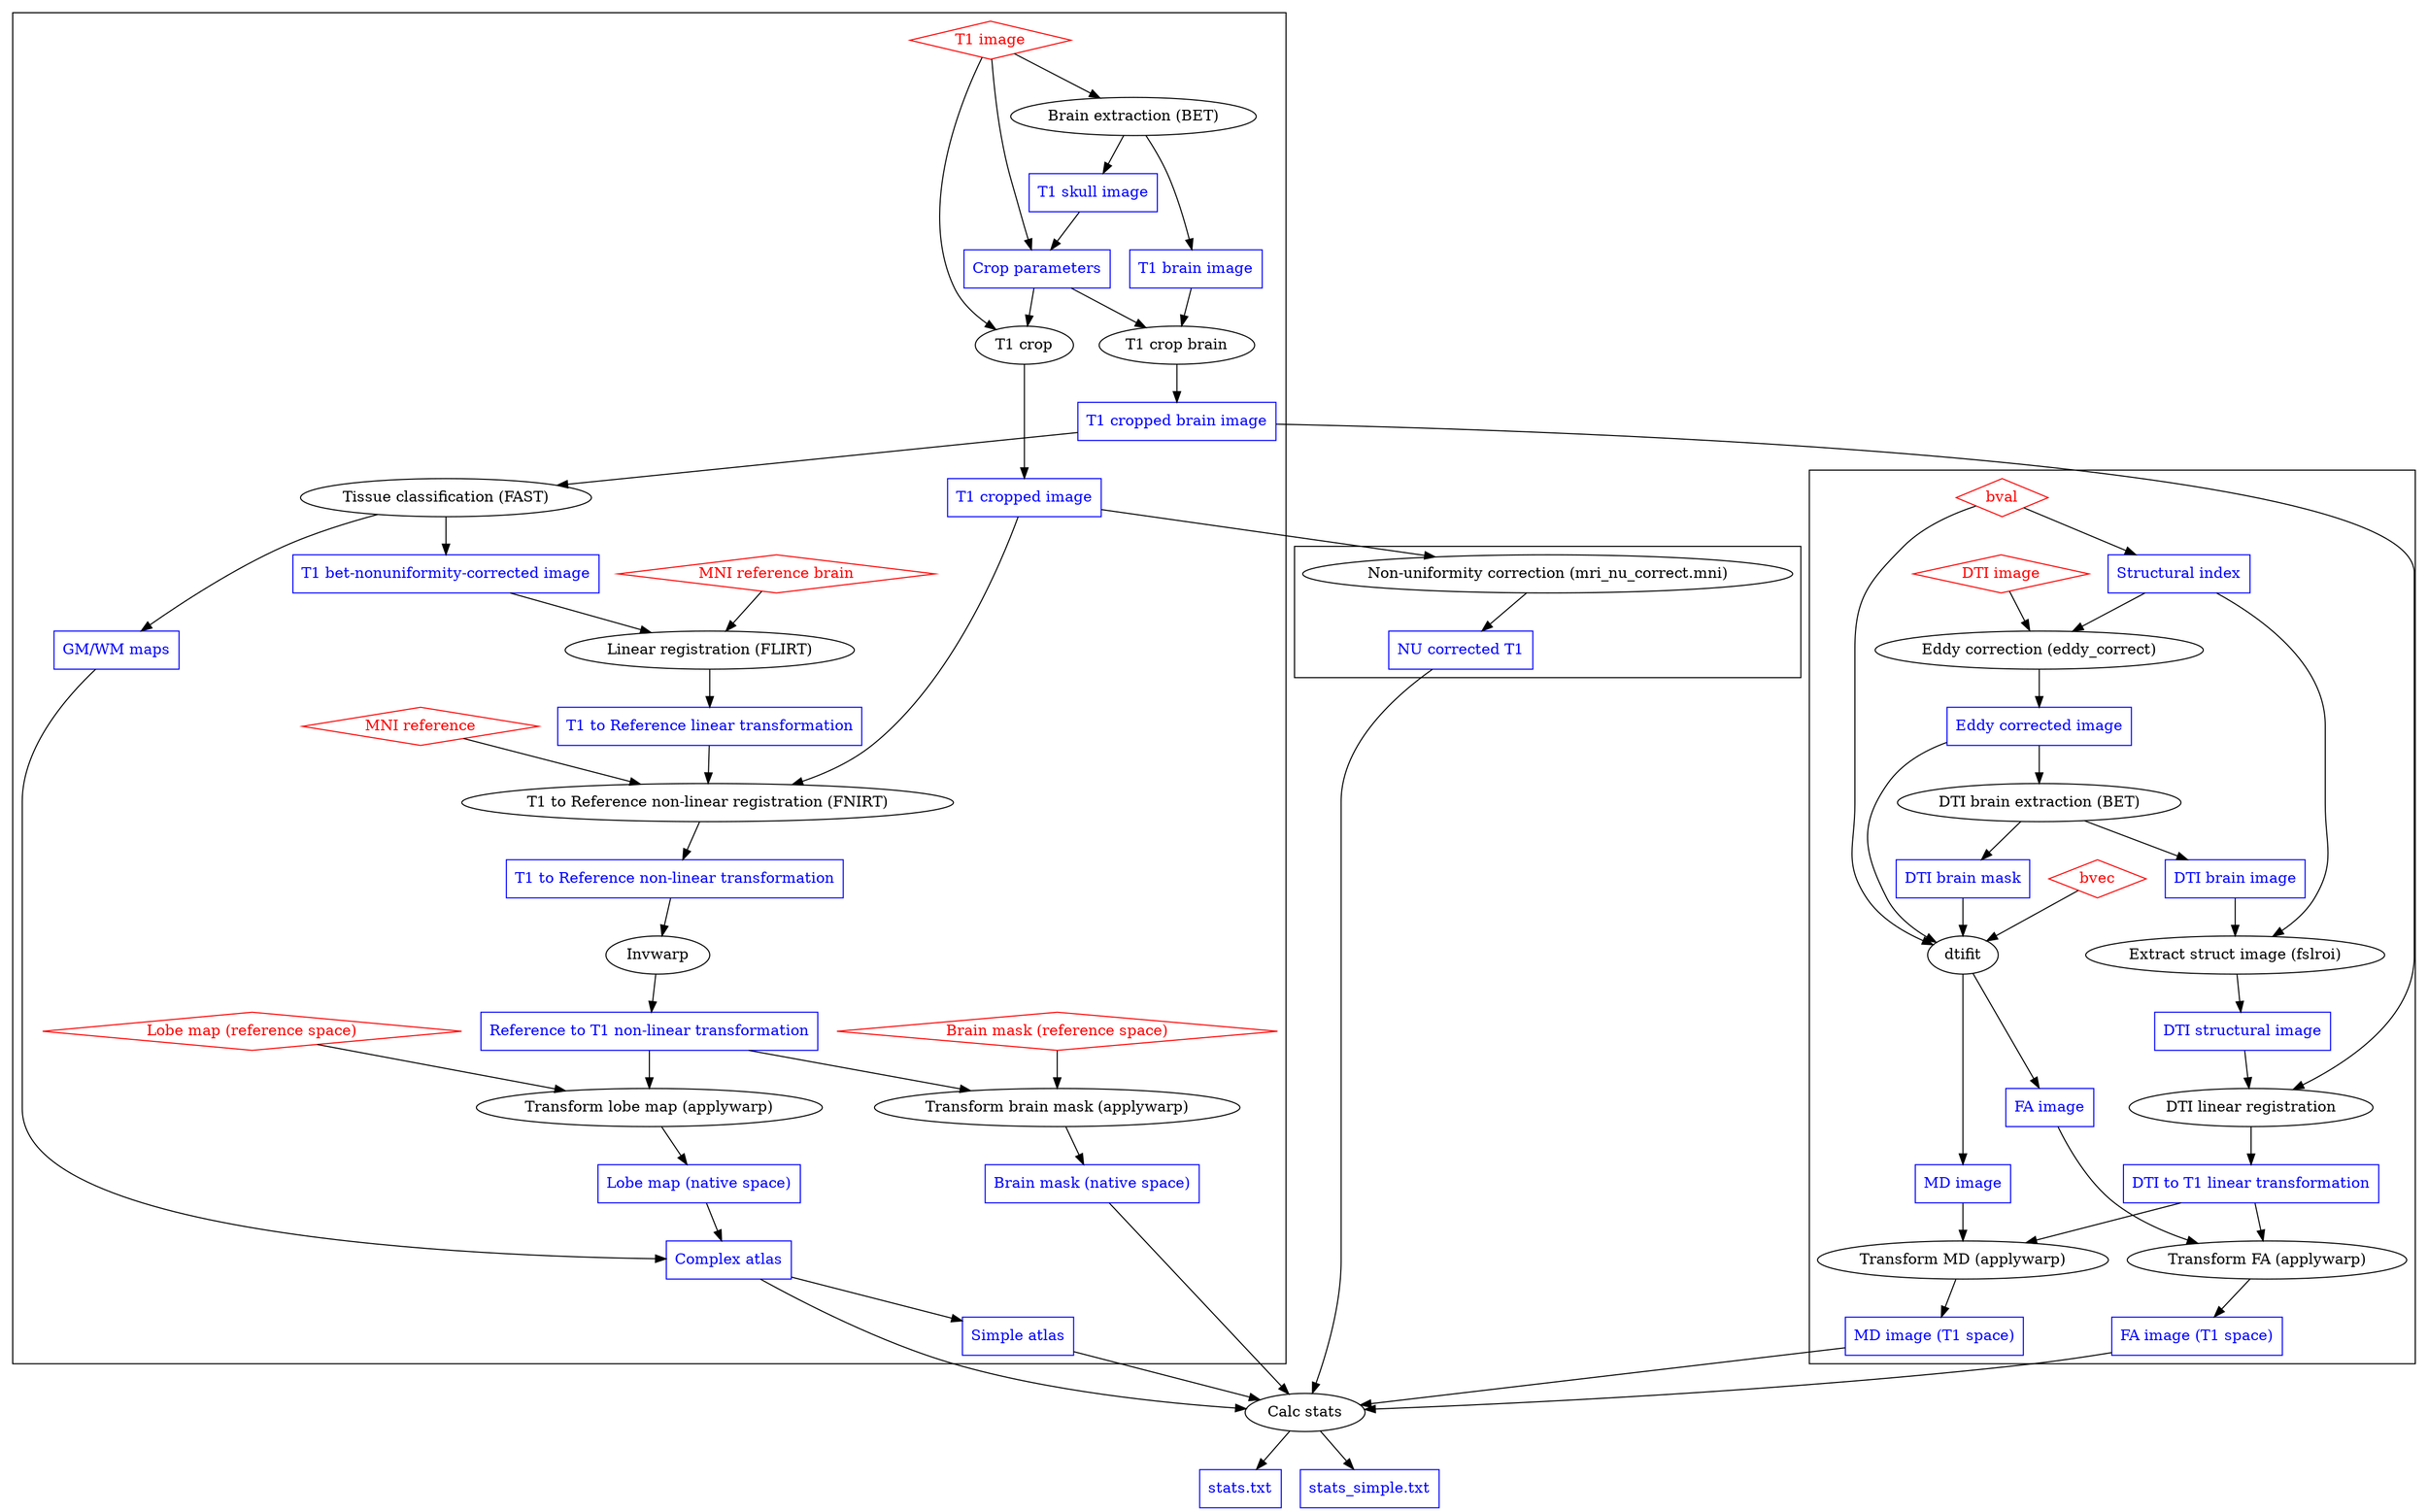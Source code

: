 strict digraph Pipeline {
subgraph Inputs {
node [shape=diamond, color=red, fontcolor=red]
"T1 image"
"MNI reference"
"MNI reference brain"
"Lobe map (reference space)"
"Brain mask (reference space)"
"DTI image"
"bvec"
"bval"
}
subgraph Outputs {
node[shape=rect, color=blue, fontcolor=blue];
"T1 brain image" 
"T1 cropped brain image" 
"T1 cropped image"
"T1 skull image"
"GM/WM maps"
"T1 bet-nonuniformity-corrected image"
"Crop parameters"
"T1 to Reference linear transformation"
"T1 to Reference non-linear transformation"
"Reference to T1 non-linear transformation"
"Lobe map (native space)"
"Brain mask (native space)"
"NU corrected T1"
"Eddy corrected image"
"DTI brain mask"
"FA image"
"MD image"
"FA image (T1 space)"
"MD image (T1 space)"
"DTI to T1 linear transformation"
"stats.txt"
"stats_simple.txt"
"Complex atlas"
"Simple atlas"
"Structural index"
"DTI brain image"
"DTI structural image"
}
subgraph clustermaps{
"T1 image" -> "Brain extraction (BET)" -> "T1 brain image"
"Brain extraction (BET)" -> "T1 skull image"
"T1 skull image" -> "Crop parameters"
"T1 image" -> "Crop parameters"
{"T1 image", "Crop parameters"} -> "T1 crop" -> "T1 cropped image"
{"T1 brain image", "Crop parameters"} -> "T1 crop brain" -> "T1 cropped brain image"
"T1 cropped brain image" -> "Tissue classification (FAST)"
"Tissue classification (FAST)" -> {"GM/WM maps", "T1 bet-nonuniformity-corrected image"}
{"T1 bet-nonuniformity-corrected image", "MNI reference brain"} -> "Linear registration (FLIRT)" -> "T1 to Reference linear transformation"
{"T1 to Reference linear transformation", "T1 cropped image", "MNI reference"} -> "T1 to Reference non-linear registration (FNIRT)" -> "T1 to Reference non-linear transformation"
{"T1 to Reference non-linear transformation" -> Invwarp -> "Reference to T1 non-linear transformation"}
{"Lobe map (reference space)", "Reference to T1 non-linear transformation"} -> "Transform lobe map (applywarp)" -> "Lobe map (native space)"
{"Brain mask (reference space)", "Reference to T1 non-linear transformation"} -> "Transform brain mask (applywarp)" -> "Brain mask (native space)"
{"Lobe map (native space)", "GM/WM maps"} -> "Complex atlas"
"Complex atlas" -> "Simple atlas"
}

subgraph "clusterT1 data" {
"T1 cropped image" -> "Non-uniformity correction (mri_nu_correct.mni)" -> "NU corrected T1"
}

subgraph "clusterDTI" {
bval -> "Structural index"
{"DTI image", "Structural index"} -> "Eddy correction (eddy_correct)" -> "Eddy corrected image"
"Eddy corrected image" -> "DTI brain extraction (BET)" -> {"DTI brain mask", "DTI brain image"}
{"Eddy corrected image", "bvec", "bval", "DTI brain mask"} -> dtifit -> {"FA image", "MD image"}
{"DTI brain image", "Structural index"} -> "Extract struct image (fslroi)" -> "DTI structural image"
{"DTI structural image", "T1 cropped brain image"} -> "DTI linear registration" -> "DTI to T1 linear transformation"
{"DTI to T1 linear transformation", "FA image"} -> "Transform FA (applywarp)" -> "FA image (T1 space)"
{"DTI to T1 linear transformation", "MD image"} -> "Transform MD (applywarp)" -> "MD image (T1 space)"
}

{"NU corrected T1", "Complex atlas", "Brain mask (native space)", "FA image (T1 space)", "MD image (T1 space)"} -> "Calc stats" -> "stats.txt"
{"NU corrected T1", "Simple atlas", "Brain mask (native space)", "FA image (T1 space)", "MD image (T1 space)"} -> "Calc stats" -> "stats_simple.txt"

}
